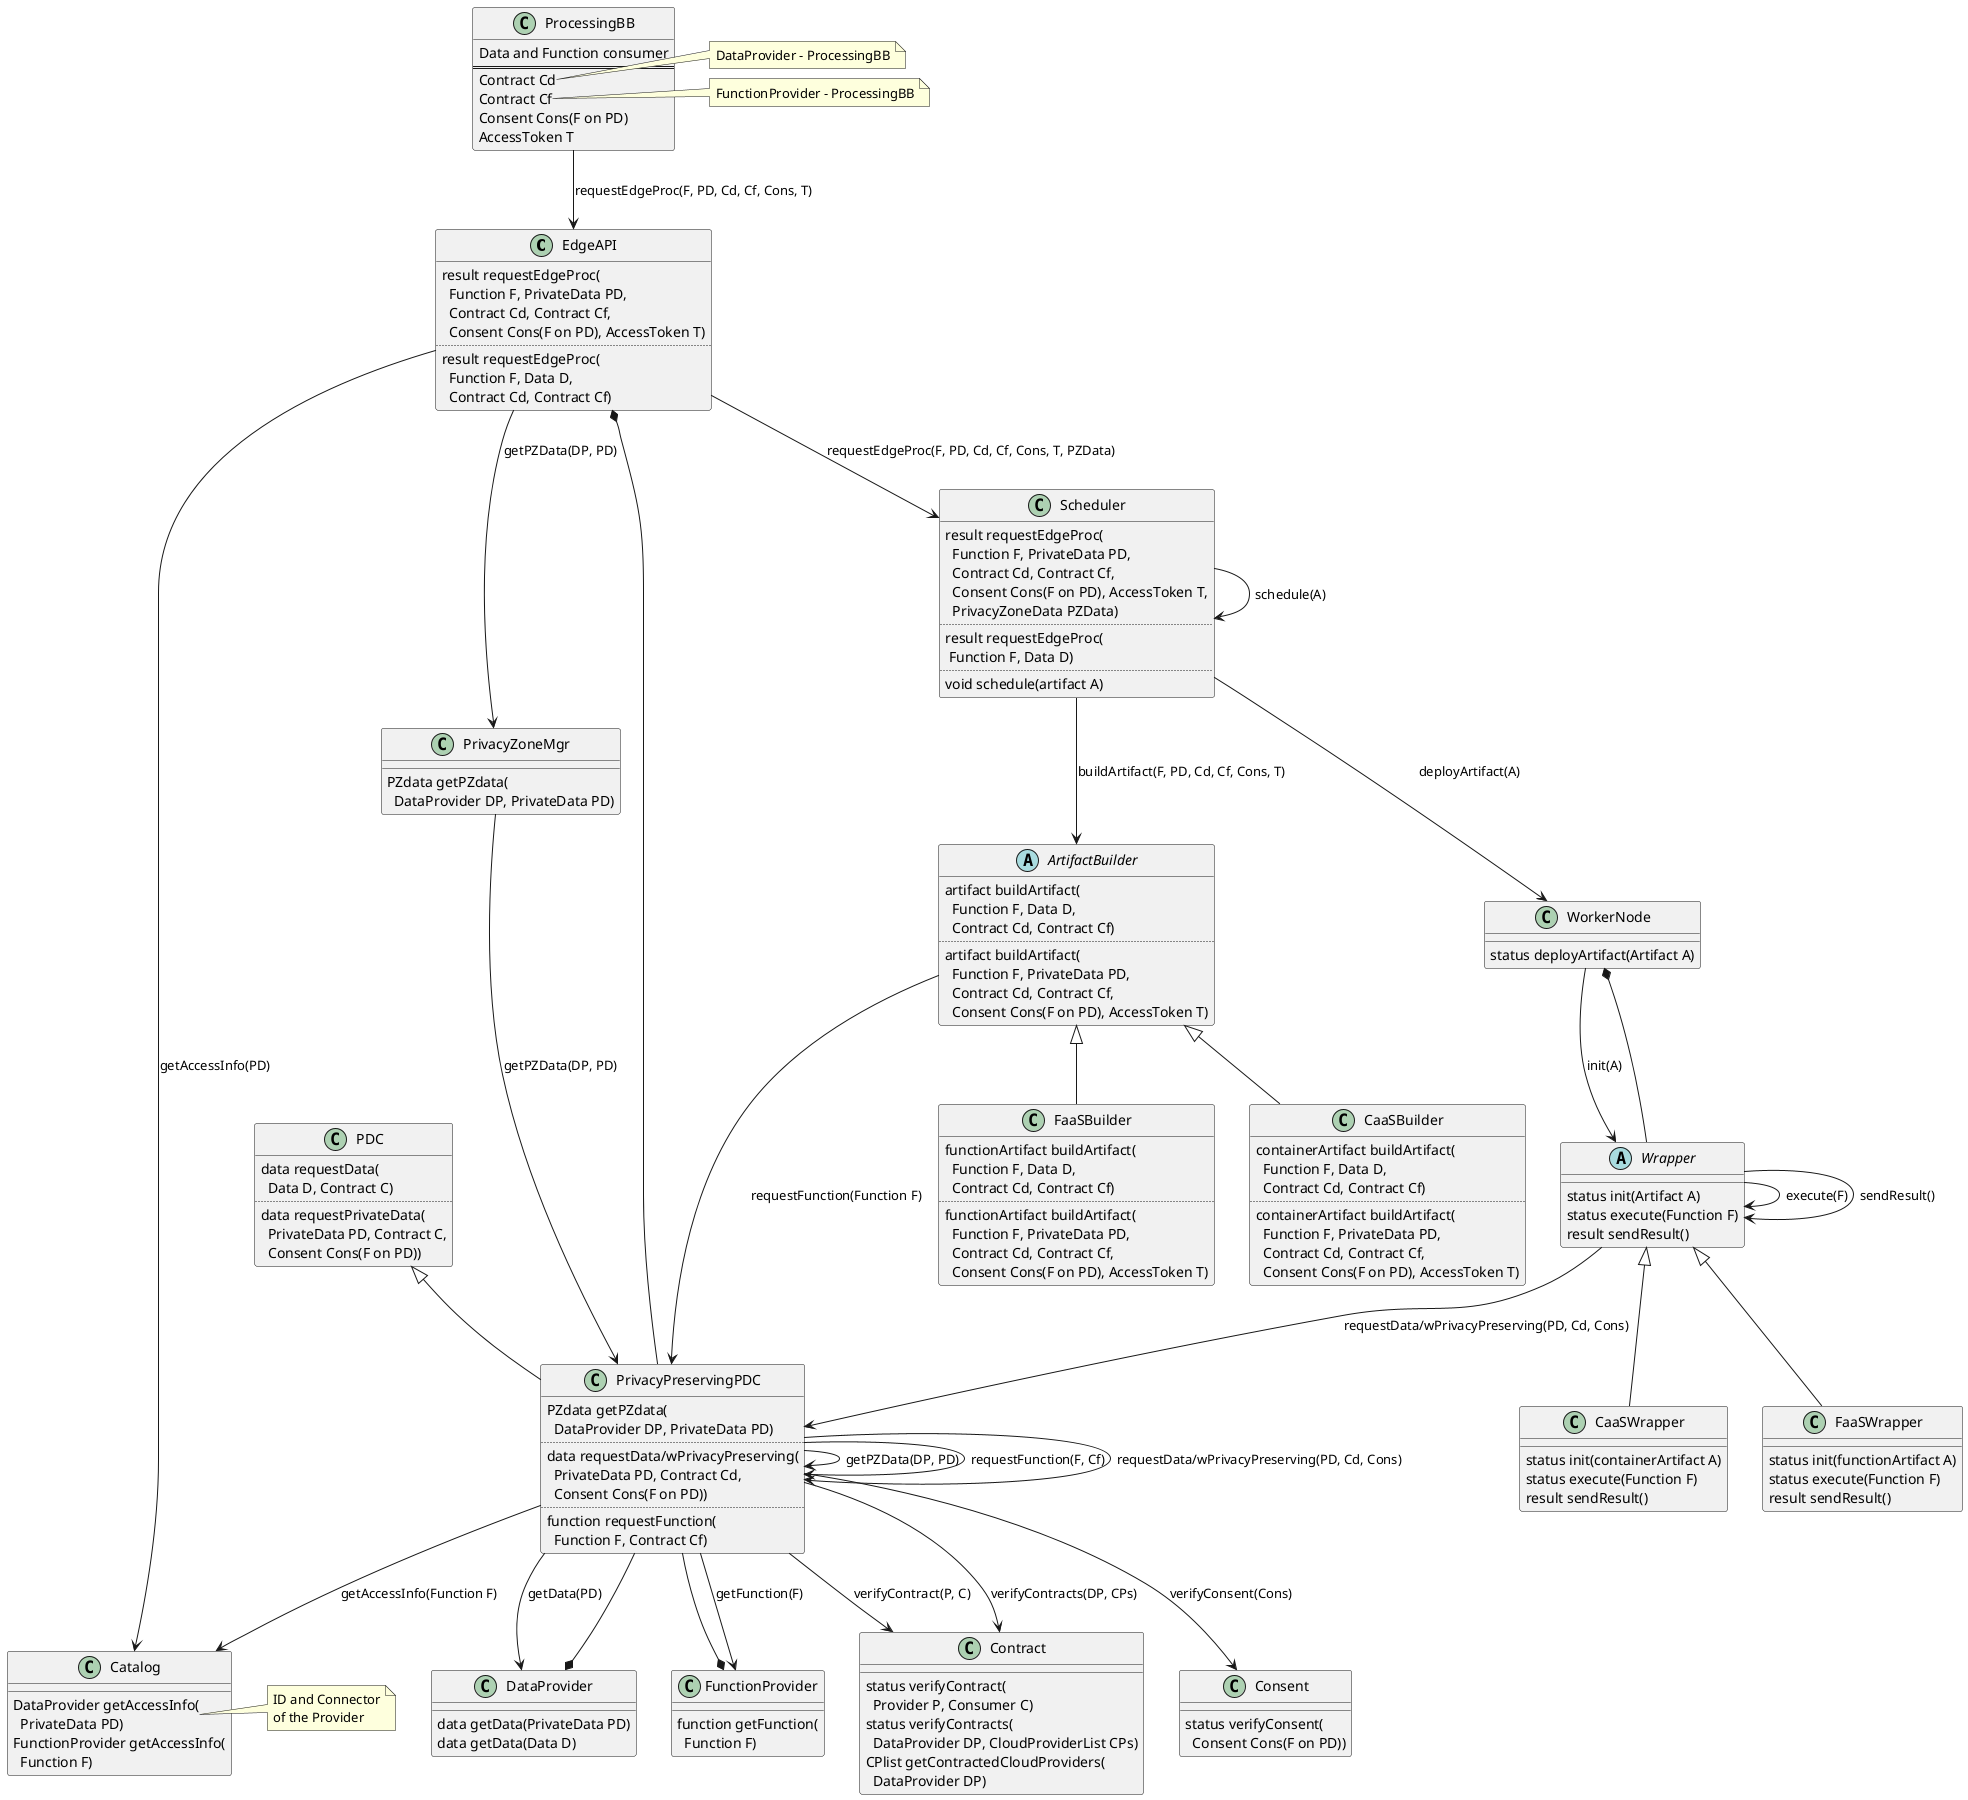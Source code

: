 @startuml

class EdgeAPI {
    {method} result requestEdgeProc(\n  Function F, PrivateData PD,\n  Contract Cd, Contract Cf,\n  Consent Cons(F on PD), AccessToken T)
    ..
    {method} result requestEdgeProc(\n  Function F, Data D,\n  Contract Cd, Contract Cf)
}
class PrivacyZoneMgr {
    {method} PZdata getPZdata(\n  DataProvider DP, PrivateData PD)
}
class PDC {
    {method} data requestData(\n  Data D, Contract C)
    ..
    {method} data requestPrivateData(\n  PrivateData PD, Contract C,\n  Consent Cons(F on PD))
}
class PrivacyPreservingPDC {
    {method} PZdata getPZdata(\n  DataProvider DP, PrivateData PD)
    ..
    {method} data requestData/wPrivacyPreserving(\n  PrivateData PD, Contract Cd,\n  Consent Cons(F on PD))
    ..
    {method} function requestFunction(\n  Function F, Contract Cf)
}
class Catalog {
    {method} DataProvider getAccessInfo(\n  PrivateData PD)
    {method} FunctionProvider getAccessInfo(\n  Function F)
}
note right of Catalog::getAccessInfo {
    ID and Connector
    of the Provider
}
class Contract {
    {method} status verifyContract(\n  Provider P, Consumer C)
    {method} status verifyContracts(\n  DataProvider DP, CloudProviderList CPs)
    {method} CPlist getContractedCloudProviders(\n  DataProvider DP)
}
class Consent {
    {method} status verifyConsent(\n  Consent Cons(F on PD))
}
class DataProvider {
    {method} data getData(PrivateData PD)
    {method} data getData(Data D)
}
class FunctionProvider {
    {method} function getFunction(\n  Function F)
}
class ProcessingBB {
    Data and Function consumer
    ==
    {field} Contract Cd
    {field} Contract Cf
    {field} Consent Cons(F on PD)
    {field} AccessToken T
}
note right of ProcessingBB::Cd {
    DataProvider - ProcessingBB
}
note right of ProcessingBB::Cf {
    FunctionProvider - ProcessingBB
}

class Scheduler {
    {method} result requestEdgeProc(\n  Function F, PrivateData PD,\n  Contract Cd, Contract Cf,\n  Consent Cons(F on PD), AccessToken T,\n  PrivacyZoneData PZData)
    ..
    {method} result requestEdgeProc(\n Function F, Data D)
    ..
    {method} void schedule(artifact A)
}
abstract class ArtifactBuilder {
    {method} artifact buildArtifact(\n  Function F, Data D,\n  Contract Cd, Contract Cf)
    ..
    {method} artifact buildArtifact(\n  Function F, PrivateData PD,\n  Contract Cd, Contract Cf,\n  Consent Cons(F on PD), AccessToken T)
}
class CaaSBuilder {
    {method} containerArtifact buildArtifact(\n  Function F, Data D,\n  Contract Cd, Contract Cf)
    ..
    {method} containerArtifact buildArtifact(\n  Function F, PrivateData PD,\n  Contract Cd, Contract Cf,\n  Consent Cons(F on PD), AccessToken T)
}
class FaaSBuilder {
    {method} functionArtifact buildArtifact(\n  Function F, Data D,\n  Contract Cd, Contract Cf)
    ..
    {method} functionArtifact buildArtifact(\n  Function F, PrivateData PD,\n  Contract Cd, Contract Cf,\n  Consent Cons(F on PD), AccessToken T)
}
abstract class Wrapper {
  {method} status init(Artifact A)
  {method} status execute(Function F)
  {method} result sendResult()
}
class CaaSWrapper {
  {method} status init(containerArtifact A)
  {method} status execute(Function F)
  {method} result sendResult()
}
class FaaSWrapper {
  {method} status init(functionArtifact A)
  {method} status execute(Function F)
  {method} result sendResult()
}
class WorkerNode {
  {method} status deployArtifact(Artifact A)
}

DataProvider *-- PrivacyPreservingPDC
FunctionProvider *-- PrivacyPreservingPDC
EdgeAPI *-- PrivacyPreservingPDC

PDC <|-- PrivacyPreservingPDC

ArtifactBuilder <|-- CaaSBuilder
ArtifactBuilder <|-- FaaSBuilder
Wrapper <|-- CaaSWrapper
Wrapper <|-- FaaSWrapper

WorkerNode *-- Wrapper

ProcessingBB --> EdgeAPI : requestEdgeProc(F, PD, Cd, Cf, Cons, T)
EdgeAPI --> Catalog : getAccessInfo(PD)
EdgeAPI --> PrivacyZoneMgr : getPZData(DP, PD)
PrivacyZoneMgr --> PrivacyPreservingPDC : getPZData(DP, PD)
PrivacyPreservingPDC --> PrivacyPreservingPDC : getPZData(DP, PD)

EdgeAPI --> Scheduler : requestEdgeProc(F, PD, Cd, Cf, Cons, T, PZData)
Scheduler --> ArtifactBuilder : buildArtifact(F, PD, Cd, Cf, Cons, T)
ArtifactBuilder --> PrivacyPreservingPDC : requestFunction(Function F)
PrivacyPreservingPDC --> Catalog : getAccessInfo(Function F)
PrivacyPreservingPDC --> PrivacyPreservingPDC : requestFunction(F, Cf)

Scheduler --> Scheduler : schedule(A)
Scheduler --> WorkerNode : deployArtifact(A)
WorkerNode --> Wrapper : init(A)
Wrapper --> PrivacyPreservingPDC : requestData/wPrivacyPreserving(PD, Cd, Cons)
PrivacyPreservingPDC --> PrivacyPreservingPDC : requestData/wPrivacyPreserving(PD, Cd, Cons)
PrivacyPreservingPDC --> Contract : verifyContracts(DP, CPs)
PrivacyPreservingPDC --> Contract : verifyContract(P, C)
PrivacyPreservingPDC --> Consent : verifyConsent(Cons)
PrivacyPreservingPDC --> DataProvider : getData(PD)
PrivacyPreservingPDC --> FunctionProvider : getFunction(F)
Wrapper --> Wrapper : execute(F)
Wrapper --> Wrapper : sendResult()

together {
    class PDC
    class PrivacyPreservingPDC
    class Catalog
    class Contract
    class Consent
}

together {
    class EdgeAPI
    class PrivacyZoneMgr
    class Scheduler
    abstract class Wrapper
}

DataProvider -[hidden]> FunctionProvider

@enduml

